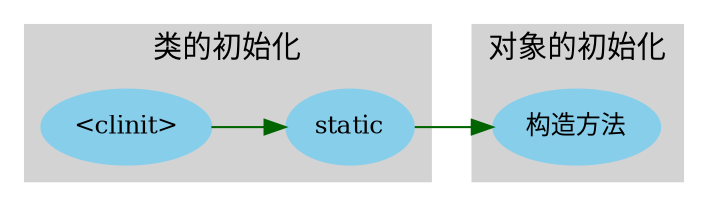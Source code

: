digraph G {
    size="6.9,9.8"; // B5 size
    ratio=auto;
    rankdir=LR;
    newrank=true; // 使得subgraph能够和node使用rank=same
    //splines=Ortho; // 线条钝化(直角)

    compound=true; // 允许cluster和node连线

    node[fontsize=12,style="filled",color="skyblue"];
    edge[fontsize=12,color="darkgreen"];

    subgraph cluster0 {
        label="类的初始化";
        style=filled;
        color=lightgrey;
        clinit[label="<clinit>"];
        static[label="static"];

        clinit->static;
    }

    subgraph cluster1 {
        label="对象的初始化";
        style=filled;
        color=lightgrey;
        constructor[label="构造方法"];
    }

    static->constructor;

}

